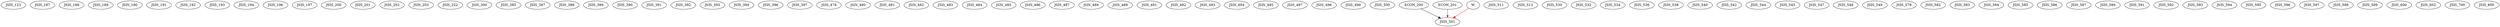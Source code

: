 digraph G {
    JSIS_123;
    JSIS_187;
    JSIS_188;
    JSIS_189;
    JSIS_190;
    JSIS_191;
    JSIS_192;
    JSIS_193;
    JSIS_194;
    JSIS_196;
    JSIS_197;
    JSIS_200;
    JSIS_201;
    JSIS_202;
    JSIS_203;
    JSIS_222;
    JSIS_300;
    JSIS_385;
    JSIS_387;
    JSIS_388;
    JSIS_389;
    JSIS_390;
    JSIS_391;
    JSIS_392;
    JSIS_393;
    JSIS_394;
    JSIS_396;
    JSIS_397;
    JSIS_478;
    JSIS_480;
    JSIS_481;
    JSIS_482;
    JSIS_483;
    JSIS_484;
    JSIS_485;
    JSIS_486;
    JSIS_487;
    JSIS_488;
    JSIS_489;
    JSIS_491;
    JSIS_492;
    JSIS_493;
    JSIS_494;
    JSIS_495;
    JSIS_497;
    JSIS_498;
    JSIS_499;
    JSIS_500;
    edge [color=black];
    ECON_200 -> JSIS_501;
    edge [color=red];
    ECON_201 -> JSIS_501;
    W -> JSIS_501;
    JSIS_511;
    JSIS_513;
    JSIS_530;
    JSIS_532;
    JSIS_534;
    JSIS_536;
    JSIS_538;
    JSIS_540;
    JSIS_542;
    JSIS_544;
    JSIS_545;
    JSIS_547;
    JSIS_548;
    JSIS_549;
    JSIS_578;
    JSIS_582;
    JSIS_583;
    JSIS_584;
    JSIS_585;
    JSIS_586;
    JSIS_587;
    JSIS_589;
    JSIS_591;
    JSIS_592;
    JSIS_593;
    JSIS_594;
    JSIS_595;
    JSIS_596;
    JSIS_597;
    JSIS_598;
    JSIS_599;
    JSIS_600;
    JSIS_602;
    JSIS_700;
    JSIS_800;
}

